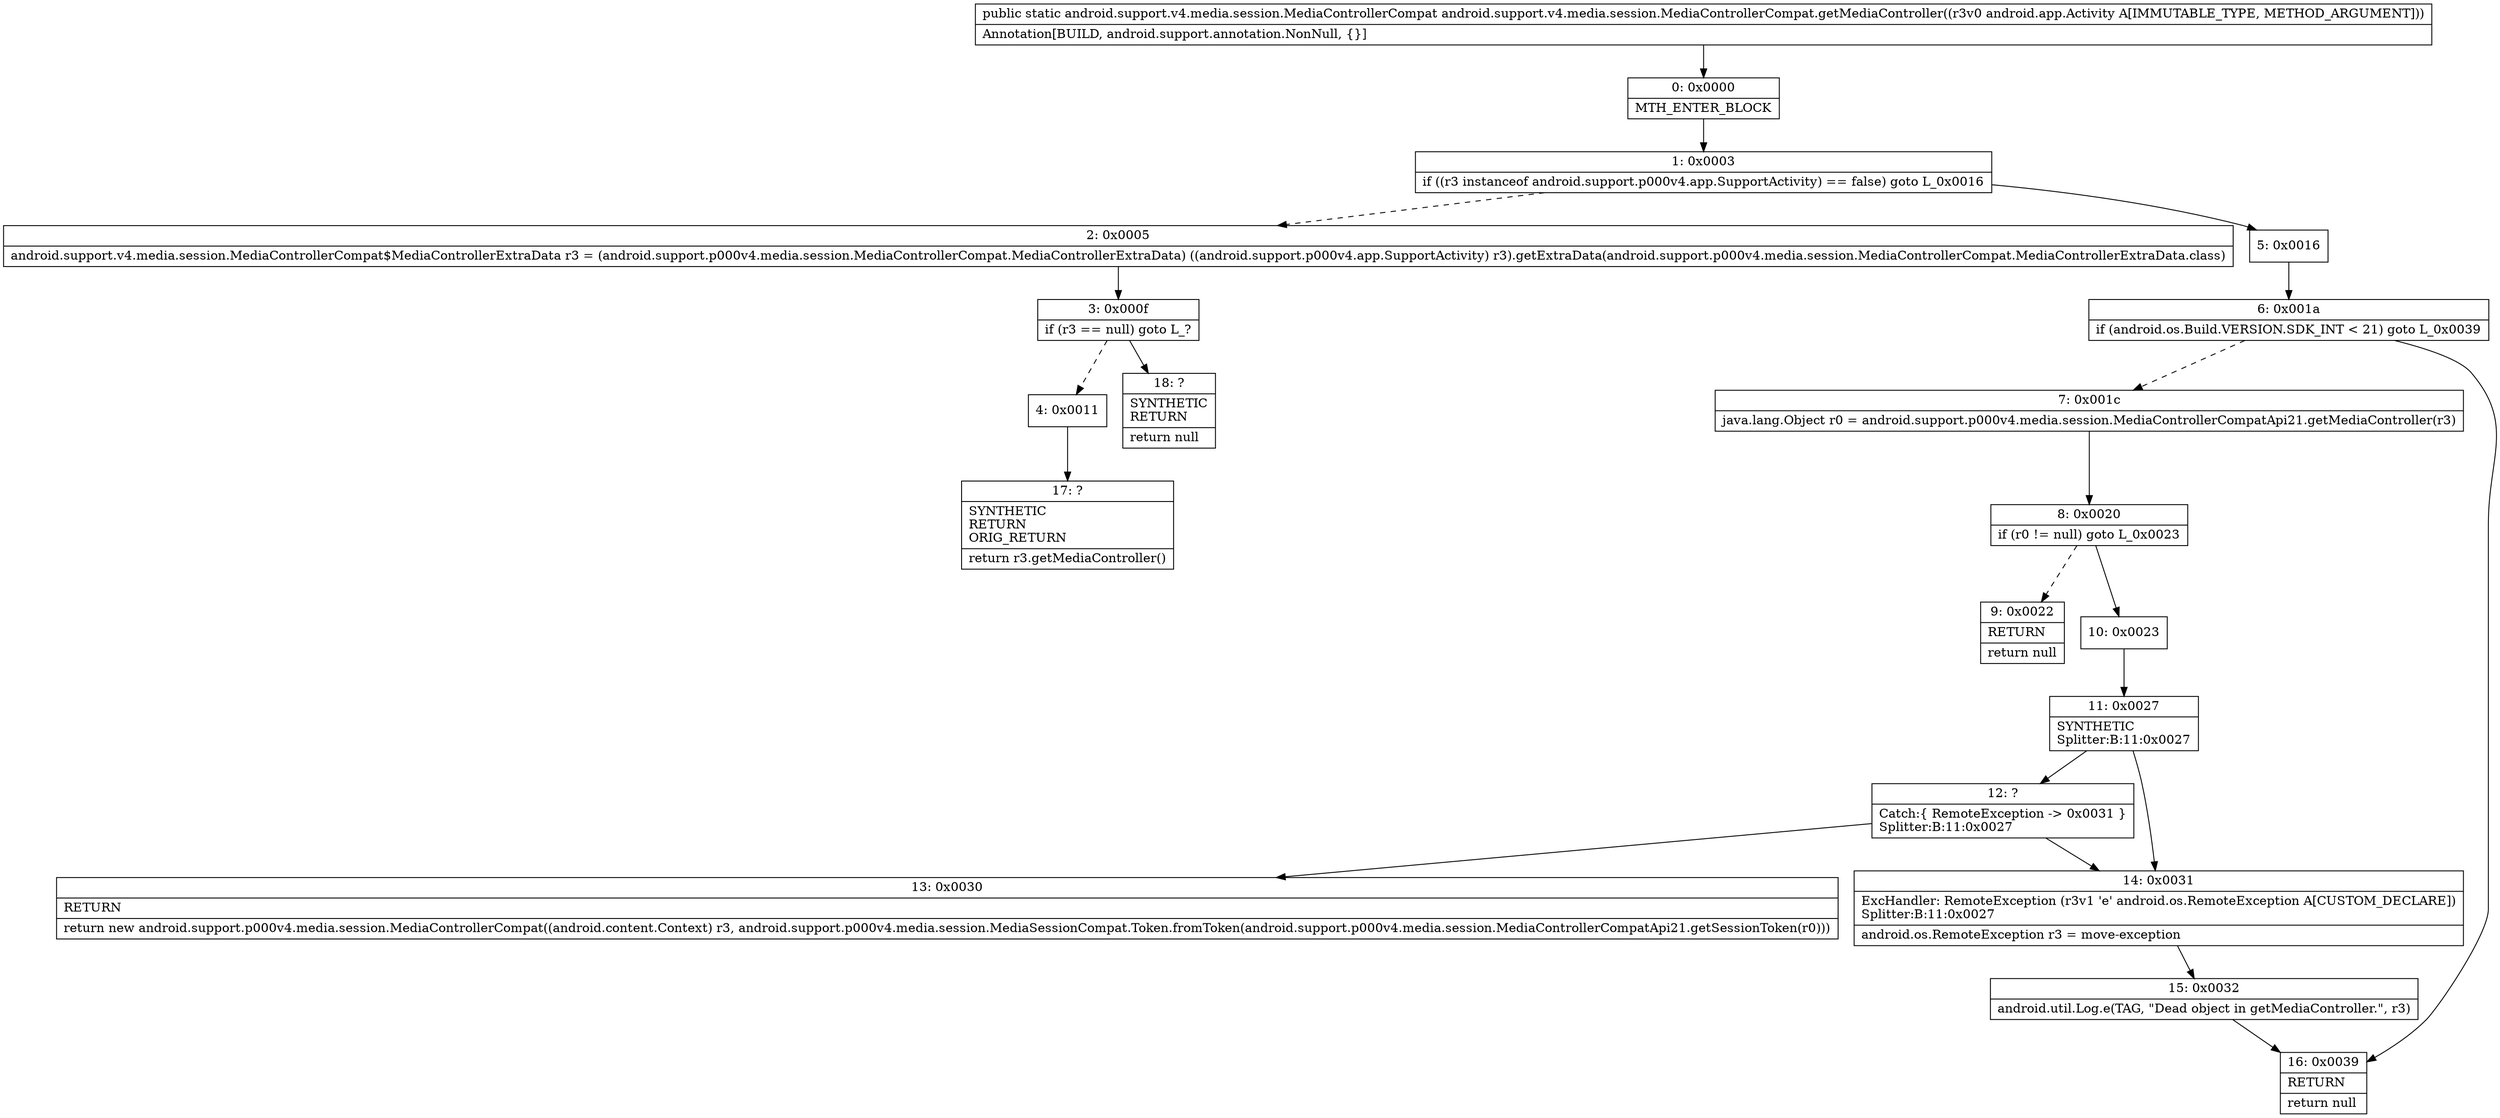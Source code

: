 digraph "CFG forandroid.support.v4.media.session.MediaControllerCompat.getMediaController(Landroid\/app\/Activity;)Landroid\/support\/v4\/media\/session\/MediaControllerCompat;" {
Node_0 [shape=record,label="{0\:\ 0x0000|MTH_ENTER_BLOCK\l}"];
Node_1 [shape=record,label="{1\:\ 0x0003|if ((r3 instanceof android.support.p000v4.app.SupportActivity) == false) goto L_0x0016\l}"];
Node_2 [shape=record,label="{2\:\ 0x0005|android.support.v4.media.session.MediaControllerCompat$MediaControllerExtraData r3 = (android.support.p000v4.media.session.MediaControllerCompat.MediaControllerExtraData) ((android.support.p000v4.app.SupportActivity) r3).getExtraData(android.support.p000v4.media.session.MediaControllerCompat.MediaControllerExtraData.class)\l}"];
Node_3 [shape=record,label="{3\:\ 0x000f|if (r3 == null) goto L_?\l}"];
Node_4 [shape=record,label="{4\:\ 0x0011}"];
Node_5 [shape=record,label="{5\:\ 0x0016}"];
Node_6 [shape=record,label="{6\:\ 0x001a|if (android.os.Build.VERSION.SDK_INT \< 21) goto L_0x0039\l}"];
Node_7 [shape=record,label="{7\:\ 0x001c|java.lang.Object r0 = android.support.p000v4.media.session.MediaControllerCompatApi21.getMediaController(r3)\l}"];
Node_8 [shape=record,label="{8\:\ 0x0020|if (r0 != null) goto L_0x0023\l}"];
Node_9 [shape=record,label="{9\:\ 0x0022|RETURN\l|return null\l}"];
Node_10 [shape=record,label="{10\:\ 0x0023}"];
Node_11 [shape=record,label="{11\:\ 0x0027|SYNTHETIC\lSplitter:B:11:0x0027\l}"];
Node_12 [shape=record,label="{12\:\ ?|Catch:\{ RemoteException \-\> 0x0031 \}\lSplitter:B:11:0x0027\l}"];
Node_13 [shape=record,label="{13\:\ 0x0030|RETURN\l|return new android.support.p000v4.media.session.MediaControllerCompat((android.content.Context) r3, android.support.p000v4.media.session.MediaSessionCompat.Token.fromToken(android.support.p000v4.media.session.MediaControllerCompatApi21.getSessionToken(r0)))\l}"];
Node_14 [shape=record,label="{14\:\ 0x0031|ExcHandler: RemoteException (r3v1 'e' android.os.RemoteException A[CUSTOM_DECLARE])\lSplitter:B:11:0x0027\l|android.os.RemoteException r3 = move\-exception\l}"];
Node_15 [shape=record,label="{15\:\ 0x0032|android.util.Log.e(TAG, \"Dead object in getMediaController.\", r3)\l}"];
Node_16 [shape=record,label="{16\:\ 0x0039|RETURN\l|return null\l}"];
Node_17 [shape=record,label="{17\:\ ?|SYNTHETIC\lRETURN\lORIG_RETURN\l|return r3.getMediaController()\l}"];
Node_18 [shape=record,label="{18\:\ ?|SYNTHETIC\lRETURN\l|return null\l}"];
MethodNode[shape=record,label="{public static android.support.v4.media.session.MediaControllerCompat android.support.v4.media.session.MediaControllerCompat.getMediaController((r3v0 android.app.Activity A[IMMUTABLE_TYPE, METHOD_ARGUMENT]))  | Annotation[BUILD, android.support.annotation.NonNull, \{\}]\l}"];
MethodNode -> Node_0;
Node_0 -> Node_1;
Node_1 -> Node_2[style=dashed];
Node_1 -> Node_5;
Node_2 -> Node_3;
Node_3 -> Node_4[style=dashed];
Node_3 -> Node_18;
Node_4 -> Node_17;
Node_5 -> Node_6;
Node_6 -> Node_7[style=dashed];
Node_6 -> Node_16;
Node_7 -> Node_8;
Node_8 -> Node_9[style=dashed];
Node_8 -> Node_10;
Node_10 -> Node_11;
Node_11 -> Node_12;
Node_11 -> Node_14;
Node_12 -> Node_13;
Node_12 -> Node_14;
Node_14 -> Node_15;
Node_15 -> Node_16;
}

